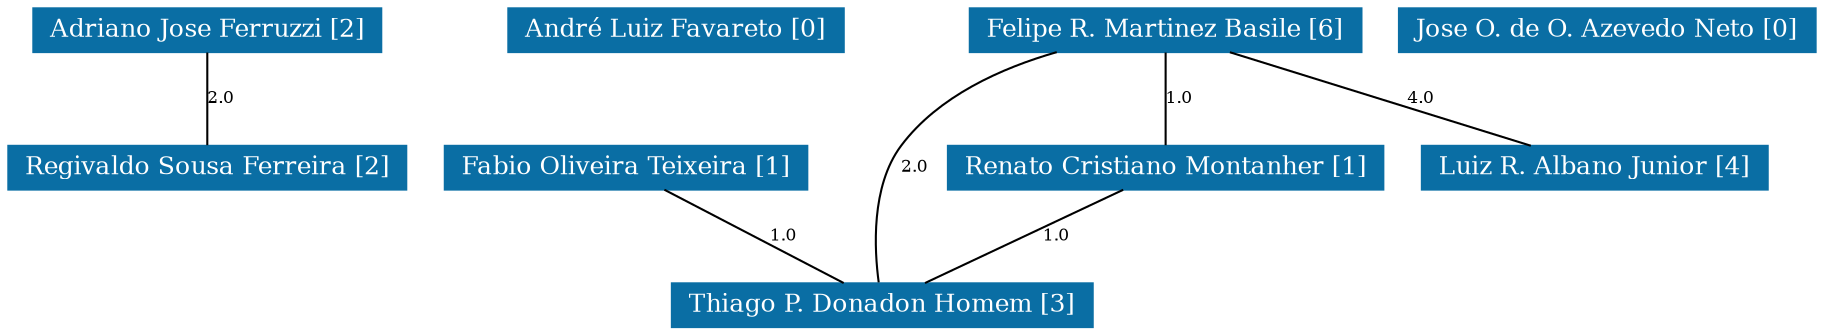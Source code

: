 strict graph grafo2 {
	graph [bb="0,0,867.5,153",
		id=grafo2,
		overlap=False
	];
	node [fontsize=12,
		label="\N",
		shape=rectangle,
		style=filled
	];
	0	[URL="membro-5813261133047060.html",
		color="#0A6EA4",
		fontcolor="#FFFFFF",
		height=0.29167,
		label="Adriano Jose Ferruzzi [2]",
		pos="95.5,142.5",
		width=2.3194];
	5	[URL="membro-8291123108448027.html",
		color="#0A6EA4",
		fontcolor="#FFFFFF",
		height=0.29167,
		label="Regivaldo Sousa Ferreira [2]",
		pos="95.5,76.5",
		width=2.6528];
	0 -- 5	[fontsize=8,
		label=2.0,
		lp="102,109.5",
		pos="95.5,131.78 95.5,119.75 95.5,99.383 95.5,87.312"];
	1	[URL="membro-1741814375809802.html",
		color="#0A6EA4",
		fontcolor="#FFFFFF",
		height=0.29167,
		label="André Luiz Favareto [0]",
		pos="320.5,142.5",
		width=2.2361];
	2	[URL="membro-9543740522912391.html",
		color="#0A6EA4",
		fontcolor="#FFFFFF",
		height=0.29167,
		label="Fabio Oliveira Teixeira [1]",
		pos="296.5,76.5",
		width=2.4167];
	8	[URL="membro-6109272293288485.html",
		color="#0A6EA4",
		fontcolor="#FFFFFF",
		height=0.29167,
		label="Thiago P. Donadon Homem [3]",
		pos="419.5,10.5",
		width=2.8056];
	2 -- 8	[fontsize=8,
		label=1.0,
		lp="372,43.5",
		pos="314.91,65.919 338.1,53.853 377.71,33.243 400.96,21.147"];
	3	[URL="membro-6413817150886826.html",
		color="#0A6EA4",
		fontcolor="#FFFFFF",
		height=0.29167,
		label="Felipe R. Martinez Basile [6]",
		pos="555.5,142.5",
		width=2.6111];
	3 -- 8	[fontsize=8,
		label=2.0,
		lp="435,76.5",
		pos="503.23,131.98 476.67,124.36 446.32,110.83 428.5,87 413.96,67.548 415.67,37.055 417.78,21.441"];
	6	[URL="membro-0270118728577579.html",
		color="#0A6EA4",
		fontcolor="#FFFFFF",
		height=0.29167,
		label="Renato Cristiano Montanher [1]",
		pos="555.5,76.5",
		width=2.9028];
	3 -- 6	[fontsize=8,
		label=1.0,
		lp="562,109.5",
		pos="555.5,131.78 555.5,119.75 555.5,99.383 555.5,87.312"];
	7	[URL="membro-8754322948547165.html",
		color="#0A6EA4",
		fontcolor="#FFFFFF",
		height=0.29167,
		label="Luiz R. Albano Junior [4]",
		pos="761.5,76.5",
		width=2.3056];
	3 -- 7	[fontsize=8,
		label=4.0,
		lp="678,109.5",
		pos="586.34,131.92 625.29,119.82 691.9,99.124 730.79,87.042"];
	6 -- 8	[fontsize=8,
		label=1.0,
		lp="503,43.5",
		pos="535.14,65.919 509.5,53.853 465.7,33.243 440,21.147"];
	4	[URL="membro-1241031809486285.html",
		color="#0A6EA4",
		fontcolor="#FFFFFF",
		height=0.29167,
		label="Jose O. de O. Azevedo Neto [0]",
		pos="767.5,142.5",
		width=2.7778];
}
